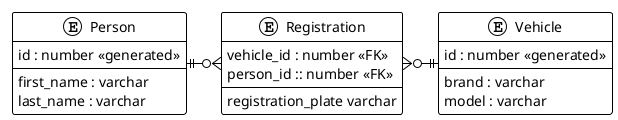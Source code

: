 @startuml
!theme plain
    entity Vehicle {
      id : number <<generated>>
      --
      brand : varchar
      model : varchar
    }
    entity Person {
      id : number <<generated>>
      --
      first_name : varchar
      last_name : varchar
    }
    entity Registration {
      vehicle_id : number <<FK>>
      person_id :: number <<FK>>
      --
      registration_plate varchar
    }
    Person ||-right-o{ Registration
    Vehicle ||-left-o{ Registration

@enduml